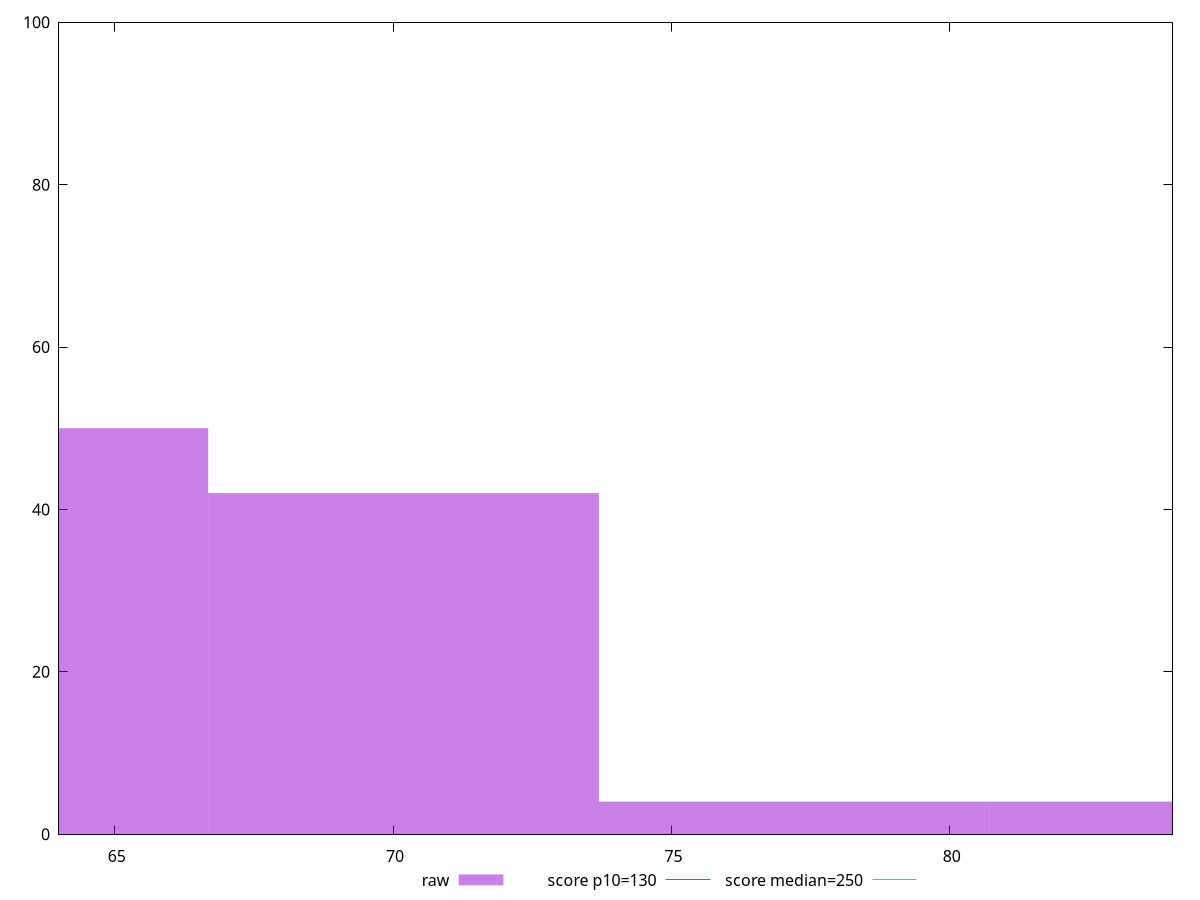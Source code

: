 reset

$raw <<EOF
70.18929367066119 42
63.170364303595065 50
77.2082230377273 4
84.22715240479342 4
EOF

set key outside below
set boxwidth 7.018929367066118
set xrange [64:84]
set yrange [0:100]
set trange [0:100]
set style fill transparent solid 0.5 noborder

set parametric
set terminal svg size 640, 490 enhanced background rgb 'white'
set output "report_00018_2021-02-10T15-25-16.877Z/max-potential-fid/samples/pages+cached+noadtech/raw/histogram.svg"

plot $raw title "raw" with boxes, \
     130,t title "score p10=130", \
     250,t title "score median=250"

reset
